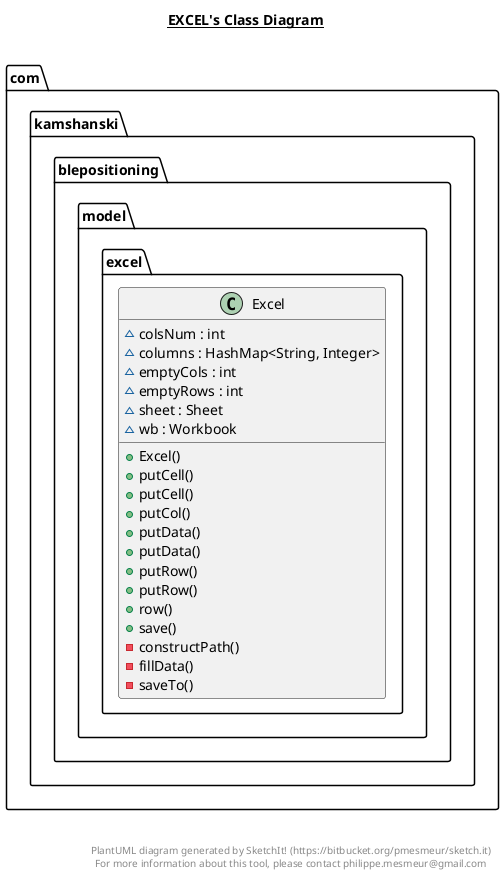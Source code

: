 @startuml

title __EXCEL's Class Diagram__\n

  namespace com.kamshanski.blepositioning {
    namespace model {
      namespace excel {
        class com.kamshanski.blepositioning.model.excel.Excel {
            ~ colsNum : int
            ~ columns : HashMap<String, Integer>
            ~ emptyCols : int
            ~ emptyRows : int
            ~ sheet : Sheet
            ~ wb : Workbook
            + Excel()
            + putCell()
            + putCell()
            + putCol()
            + putData()
            + putData()
            + putRow()
            + putRow()
            + row()
            + save()
            - constructPath()
            - fillData()
            - saveTo()
        }
      }
    }
  }
  



right footer


PlantUML diagram generated by SketchIt! (https://bitbucket.org/pmesmeur/sketch.it)
For more information about this tool, please contact philippe.mesmeur@gmail.com
endfooter

@enduml
